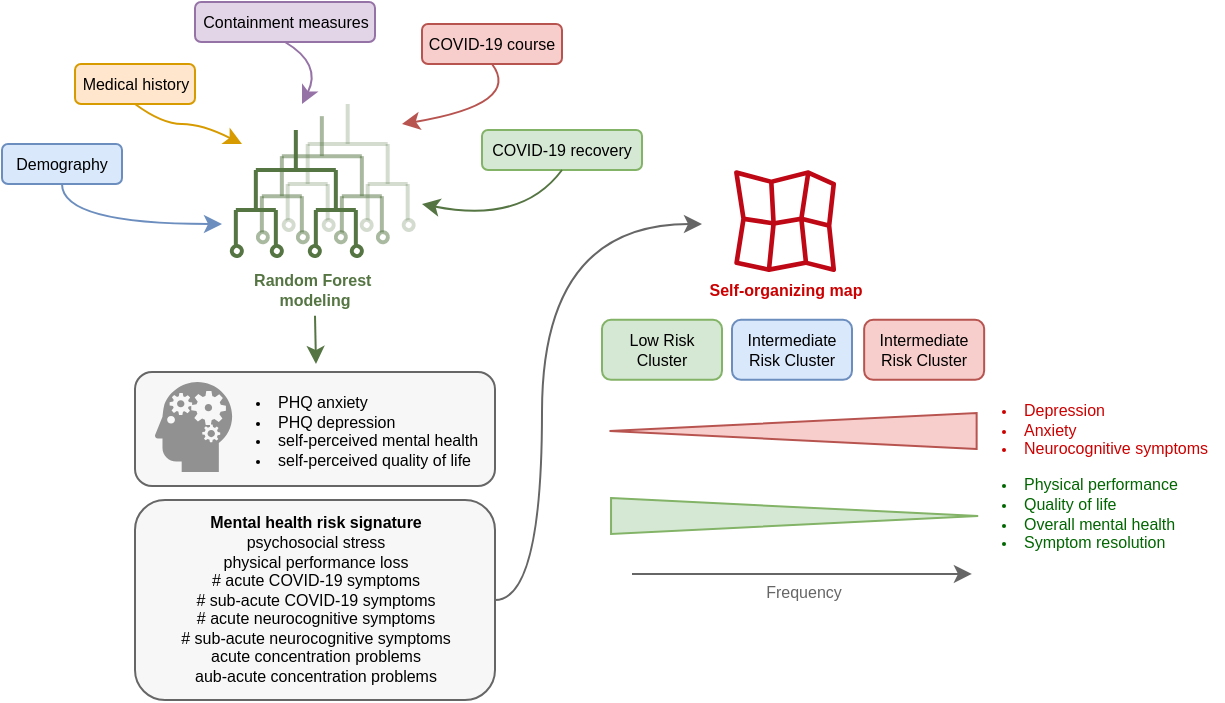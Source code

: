 <mxfile version="16.4.0" type="device"><diagram id="_gfZEdfz0mbNM9c1ulzt" name="Page-1"><mxGraphModel dx="1102" dy="865" grid="1" gridSize="10" guides="1" tooltips="1" connect="1" arrows="1" fold="1" page="1" pageScale="1" pageWidth="690" pageHeight="980" math="0" shadow="0"><root><mxCell id="0"/><mxCell id="1" parent="0"/><mxCell id="P1rOW_IP2DXqnvc5ZfNN-5" value="Demography" style="rounded=1;whiteSpace=wrap;html=1;fontSize=8;fillColor=#dae8fc;strokeColor=#6c8ebf;" vertex="1" parent="1"><mxGeometry x="45" y="80" width="60" height="20" as="geometry"/></mxCell><mxCell id="P1rOW_IP2DXqnvc5ZfNN-6" value="Medical history" style="rounded=1;whiteSpace=wrap;html=1;fontSize=8;fillColor=#ffe6cc;strokeColor=#d79b00;" vertex="1" parent="1"><mxGeometry x="81.5" y="40" width="60" height="20" as="geometry"/></mxCell><mxCell id="P1rOW_IP2DXqnvc5ZfNN-7" value="COVID-19 course" style="rounded=1;whiteSpace=wrap;html=1;fontSize=8;fillColor=#f8cecc;strokeColor=#b85450;" vertex="1" parent="1"><mxGeometry x="255" y="20" width="70" height="20" as="geometry"/></mxCell><mxCell id="P1rOW_IP2DXqnvc5ZfNN-8" value="COVID-19 recovery" style="rounded=1;whiteSpace=wrap;html=1;fontSize=8;fillColor=#d5e8d4;strokeColor=#82b366;" vertex="1" parent="1"><mxGeometry x="285" y="73" width="80" height="20" as="geometry"/></mxCell><mxCell id="P1rOW_IP2DXqnvc5ZfNN-64" value="" style="endArrow=none;html=1;rounded=0;fontSize=8;fontColor=#000000;strokeColor=#d79b00;curved=1;entryX=0.5;entryY=1;entryDx=0;entryDy=0;fillColor=#ffe6cc;endFill=0;startArrow=classic;startFill=1;" edge="1" parent="1" target="P1rOW_IP2DXqnvc5ZfNN-6"><mxGeometry width="50" height="50" relative="1" as="geometry"><mxPoint x="165" y="80" as="sourcePoint"/><mxPoint x="215" y="130" as="targetPoint"/><Array as="points"><mxPoint x="145" y="70"/><mxPoint x="125" y="70"/></Array></mxGeometry></mxCell><mxCell id="P1rOW_IP2DXqnvc5ZfNN-65" value="" style="endArrow=none;html=1;rounded=0;fontSize=8;fontColor=#000000;strokeColor=#b85450;curved=1;entryX=0.5;entryY=1;entryDx=0;entryDy=0;fillColor=#f8cecc;endFill=0;startArrow=classic;startFill=1;" edge="1" parent="1" target="P1rOW_IP2DXqnvc5ZfNN-7"><mxGeometry width="50" height="50" relative="1" as="geometry"><mxPoint x="245" y="70" as="sourcePoint"/><mxPoint x="215" y="130" as="targetPoint"/><Array as="points"><mxPoint x="305" y="60"/></Array></mxGeometry></mxCell><mxCell id="P1rOW_IP2DXqnvc5ZfNN-66" value="" style="endArrow=none;html=1;rounded=0;fontSize=8;fontColor=#000000;strokeColor=#557543;curved=1;startArrow=classic;startFill=1;entryX=0.5;entryY=1;entryDx=0;entryDy=0;" edge="1" parent="1" target="P1rOW_IP2DXqnvc5ZfNN-8"><mxGeometry width="50" height="50" relative="1" as="geometry"><mxPoint x="255" y="110" as="sourcePoint"/><mxPoint x="305" y="110" as="targetPoint"/><Array as="points"><mxPoint x="305" y="120"/></Array></mxGeometry></mxCell><mxCell id="P1rOW_IP2DXqnvc5ZfNN-67" value="Random Forest&amp;nbsp; modeling" style="text;html=1;strokeColor=none;fillColor=none;align=center;verticalAlign=middle;whiteSpace=wrap;rounded=0;shadow=0;sketch=0;fontSize=8;fontColor=#557543;fontStyle=1" vertex="1" parent="1"><mxGeometry x="168" y="137.92" width="67" height="30" as="geometry"/></mxCell><mxCell id="P1rOW_IP2DXqnvc5ZfNN-71" value="" style="group" vertex="1" connectable="0" parent="1"><mxGeometry x="111.5" y="191" width="180" height="68" as="geometry"/></mxCell><mxCell id="P1rOW_IP2DXqnvc5ZfNN-70" value="" style="rounded=1;whiteSpace=wrap;html=1;shadow=0;sketch=0;fontSize=8;fontColor=#000000;strokeColor=#666666;fillColor=#F7F7F7;" vertex="1" parent="P1rOW_IP2DXqnvc5ZfNN-71"><mxGeometry y="3" width="180" height="57" as="geometry"/></mxCell><mxCell id="P1rOW_IP2DXqnvc5ZfNN-68" value="" style="shape=mxgraph.signs.healthcare.mental_health;html=1;pointerEvents=1;fillColor=#919191;strokeColor=none;verticalLabelPosition=bottom;verticalAlign=top;align=center;shadow=0;sketch=0;fontSize=8;fontColor=#557543;aspect=fixed;" vertex="1" parent="P1rOW_IP2DXqnvc5ZfNN-71"><mxGeometry x="10" y="8" width="38.57" height="45" as="geometry"/></mxCell><mxCell id="P1rOW_IP2DXqnvc5ZfNN-69" value="&lt;div&gt;&lt;br&gt;&lt;/div&gt;&lt;ul&gt;&lt;li&gt;&lt;span&gt;PHQ anxiety&lt;/span&gt;&lt;/li&gt;&lt;li&gt;&lt;span&gt;PHQ depression&lt;/span&gt;&lt;/li&gt;&lt;li&gt;&lt;span&gt;self-perceived mental health&lt;/span&gt;&lt;/li&gt;&lt;li&gt;&lt;span&gt;self-perceived quality of life&lt;/span&gt;&lt;/li&gt;&lt;/ul&gt;" style="text;html=1;strokeColor=none;fillColor=none;align=left;verticalAlign=middle;whiteSpace=wrap;rounded=0;shadow=0;sketch=0;fontSize=8;fontColor=#000000;" vertex="1" parent="P1rOW_IP2DXqnvc5ZfNN-71"><mxGeometry x="29" y="4" width="150" height="47" as="geometry"/></mxCell><mxCell id="P1rOW_IP2DXqnvc5ZfNN-72" value="" style="endArrow=none;html=1;rounded=0;fontSize=8;fontColor=#000000;strokeColor=#6c8ebf;curved=1;entryX=0.5;entryY=1;entryDx=0;entryDy=0;fillColor=#dae8fc;endFill=0;startArrow=classic;startFill=1;" edge="1" parent="1" target="P1rOW_IP2DXqnvc5ZfNN-5"><mxGeometry width="50" height="50" relative="1" as="geometry"><mxPoint x="155" y="120" as="sourcePoint"/><mxPoint x="215" y="60" as="targetPoint"/><Array as="points"><mxPoint x="75" y="120"/></Array></mxGeometry></mxCell><mxCell id="P1rOW_IP2DXqnvc5ZfNN-73" value="" style="endArrow=classic;html=1;rounded=0;fontSize=8;fontColor=#000000;strokeColor=#557543;curved=1;exitX=0.5;exitY=1;exitDx=0;exitDy=0;" edge="1" parent="1"><mxGeometry width="50" height="50" relative="1" as="geometry"><mxPoint x="201.5" y="165.92" as="sourcePoint"/><mxPoint x="202" y="190" as="targetPoint"/></mxGeometry></mxCell><mxCell id="P1rOW_IP2DXqnvc5ZfNN-91" style="edgeStyle=orthogonalEdgeStyle;curved=1;rounded=0;comic=0;jumpStyle=sharp;orthogonalLoop=1;jettySize=auto;html=1;shadow=0;fontSize=8;fontColor=#CC0000;startArrow=none;startFill=0;endArrow=classic;endFill=1;strokeColor=#666666;strokeWidth=1;" edge="1" parent="1" source="P1rOW_IP2DXqnvc5ZfNN-74"><mxGeometry relative="1" as="geometry"><mxPoint x="395" y="120" as="targetPoint"/><Array as="points"><mxPoint x="315" y="308"/><mxPoint x="315" y="120"/></Array></mxGeometry></mxCell><mxCell id="P1rOW_IP2DXqnvc5ZfNN-74" value="&lt;b&gt;Mental health risk signature&lt;/b&gt;&lt;br&gt;psychosocial stress&lt;br&gt;physical performance loss&lt;br&gt;# acute COVID-19 symptoms&lt;br&gt;# sub-acute COVID-19 symptoms&lt;br&gt;# acute neurocognitive symptoms&lt;br&gt;# sub-acute neurocognitive symptoms&lt;br&gt;acute concentration problems&lt;br&gt;aub-acute concentration problems" style="rounded=1;whiteSpace=wrap;html=1;shadow=0;sketch=0;fontSize=8;fontColor=#000000;strokeColor=#666666;fillColor=#F7F7F7;" vertex="1" parent="1"><mxGeometry x="111.5" y="258" width="180" height="100" as="geometry"/></mxCell><mxCell id="P1rOW_IP2DXqnvc5ZfNN-76" value="Containment measures" style="rounded=1;whiteSpace=wrap;html=1;fontSize=8;fillColor=#e1d5e7;strokeColor=#9673a6;" vertex="1" parent="1"><mxGeometry x="141.5" y="9" width="90" height="20" as="geometry"/></mxCell><mxCell id="P1rOW_IP2DXqnvc5ZfNN-77" value="" style="endArrow=none;html=1;rounded=0;fontSize=8;fontColor=#000000;strokeColor=#9673a6;curved=1;entryX=0.5;entryY=1;entryDx=0;entryDy=0;fillColor=#e1d5e7;endFill=0;startArrow=classic;startFill=1;" edge="1" parent="1" target="P1rOW_IP2DXqnvc5ZfNN-76"><mxGeometry width="50" height="50" relative="1" as="geometry"><mxPoint x="195" y="60" as="sourcePoint"/><mxPoint x="215" y="30" as="targetPoint"/><Array as="points"><mxPoint x="205" y="40"/></Array></mxGeometry></mxCell><mxCell id="P1rOW_IP2DXqnvc5ZfNN-86" value="" style="group;strokeWidth=2;" vertex="1" connectable="0" parent="1"><mxGeometry x="159.005" y="60" width="92.75" height="76.915" as="geometry"/></mxCell><mxCell id="P1rOW_IP2DXqnvc5ZfNN-28" value="" style="group;strokeWidth=2;snapToPoint=1;comic=0;backgroundOutline=0;fixDash=1;" vertex="1" connectable="0" parent="P1rOW_IP2DXqnvc5ZfNN-86"><mxGeometry y="13" width="87.75" height="63.915" as="geometry"/></mxCell><mxCell id="P1rOW_IP2DXqnvc5ZfNN-12" value="" style="endArrow=none;html=1;rounded=0;fontSize=8;fontColor=#000000;fillColor=#d5e8d4;strokeColor=#557543;strokeWidth=2;snapToPoint=1;comic=0;backgroundOutline=0;fixDash=1;" edge="1" parent="P1rOW_IP2DXqnvc5ZfNN-28"><mxGeometry width="50" height="50" relative="1" as="geometry"><mxPoint x="12.915" y="20" as="sourcePoint"/><mxPoint x="52.915" y="20" as="targetPoint"/></mxGeometry></mxCell><mxCell id="P1rOW_IP2DXqnvc5ZfNN-13" value="" style="endArrow=none;html=1;rounded=0;fontSize=8;fontColor=#000000;fillColor=#d5e8d4;strokeColor=#557543;strokeWidth=2;snapToPoint=1;comic=0;backgroundOutline=0;fixDash=1;jumpStyle=sharp;" edge="1" parent="P1rOW_IP2DXqnvc5ZfNN-28"><mxGeometry width="50" height="50" relative="1" as="geometry"><mxPoint x="52.915" y="40" as="sourcePoint"/><mxPoint x="52.915" y="20" as="targetPoint"/></mxGeometry></mxCell><mxCell id="P1rOW_IP2DXqnvc5ZfNN-14" value="" style="endArrow=none;html=1;rounded=0;fontSize=8;fontColor=#000000;fillColor=#d5e8d4;strokeColor=#557543;strokeWidth=2;snapToPoint=1;comic=0;backgroundOutline=0;fixDash=1;" edge="1" parent="P1rOW_IP2DXqnvc5ZfNN-28"><mxGeometry width="50" height="50" relative="1" as="geometry"><mxPoint x="12.915" y="40" as="sourcePoint"/><mxPoint x="12.915" y="20" as="targetPoint"/></mxGeometry></mxCell><mxCell id="P1rOW_IP2DXqnvc5ZfNN-15" value="" style="endArrow=none;html=1;rounded=0;fontSize=8;fontColor=#000000;fillColor=#d5e8d4;strokeColor=#557543;strokeWidth=2;snapToPoint=1;comic=0;backgroundOutline=0;fixDash=1;" edge="1" parent="P1rOW_IP2DXqnvc5ZfNN-28"><mxGeometry width="50" height="50" relative="1" as="geometry"><mxPoint x="2.915" y="40" as="sourcePoint"/><mxPoint x="22.915" y="40" as="targetPoint"/></mxGeometry></mxCell><mxCell id="P1rOW_IP2DXqnvc5ZfNN-16" value="" style="endArrow=none;html=1;rounded=0;fontSize=8;fontColor=#000000;fillColor=#d5e8d4;strokeColor=#557543;strokeWidth=2;snapToPoint=1;comic=0;backgroundOutline=0;fixDash=1;" edge="1" parent="P1rOW_IP2DXqnvc5ZfNN-28"><mxGeometry width="50" height="50" relative="1" as="geometry"><mxPoint x="62.915" y="40" as="sourcePoint"/><mxPoint x="42.915" y="40" as="targetPoint"/></mxGeometry></mxCell><mxCell id="P1rOW_IP2DXqnvc5ZfNN-17" value="" style="endArrow=none;html=1;rounded=0;fontSize=8;fontColor=#000000;fillColor=#d5e8d4;strokeColor=#557543;strokeWidth=2;snapToPoint=1;comic=0;backgroundOutline=0;fixDash=1;" edge="1" parent="P1rOW_IP2DXqnvc5ZfNN-28"><mxGeometry width="50" height="50" relative="1" as="geometry"><mxPoint x="2.915" y="60" as="sourcePoint"/><mxPoint x="2.915" y="40" as="targetPoint"/></mxGeometry></mxCell><mxCell id="P1rOW_IP2DXqnvc5ZfNN-18" value="" style="endArrow=none;html=1;rounded=0;fontSize=8;fontColor=#000000;fillColor=#d5e8d4;strokeColor=#557543;strokeWidth=2;snapToPoint=1;comic=0;backgroundOutline=0;fixDash=1;" edge="1" parent="P1rOW_IP2DXqnvc5ZfNN-28"><mxGeometry width="50" height="50" relative="1" as="geometry"><mxPoint x="22.915" y="60" as="sourcePoint"/><mxPoint x="22.915" y="40" as="targetPoint"/></mxGeometry></mxCell><mxCell id="P1rOW_IP2DXqnvc5ZfNN-20" value="" style="endArrow=none;html=1;rounded=0;fontSize=8;fontColor=#000000;fillColor=#d5e8d4;strokeColor=#557543;strokeWidth=2;snapToPoint=1;comic=0;backgroundOutline=0;fixDash=1;" edge="1" parent="P1rOW_IP2DXqnvc5ZfNN-28"><mxGeometry width="50" height="50" relative="1" as="geometry"><mxPoint x="42.915" y="60" as="sourcePoint"/><mxPoint x="42.915" y="40" as="targetPoint"/></mxGeometry></mxCell><mxCell id="P1rOW_IP2DXqnvc5ZfNN-21" value="" style="endArrow=none;html=1;rounded=0;fontSize=8;fontColor=#000000;fillColor=#d5e8d4;strokeColor=#557543;strokeWidth=2;snapToPoint=1;comic=0;backgroundOutline=0;fixDash=1;" edge="1" parent="P1rOW_IP2DXqnvc5ZfNN-28"><mxGeometry width="50" height="50" relative="1" as="geometry"><mxPoint x="62.915" y="60" as="sourcePoint"/><mxPoint x="62.915" y="40" as="targetPoint"/></mxGeometry></mxCell><mxCell id="P1rOW_IP2DXqnvc5ZfNN-22" value="" style="endArrow=none;html=1;rounded=0;fontSize=8;fontColor=#000000;fillColor=#d5e8d4;strokeColor=#557543;strokeWidth=2;snapToPoint=1;comic=0;backgroundOutline=0;fixDash=1;" edge="1" parent="P1rOW_IP2DXqnvc5ZfNN-28"><mxGeometry width="50" height="50" relative="1" as="geometry"><mxPoint x="32.915" as="sourcePoint"/><mxPoint x="32.915" y="20" as="targetPoint"/></mxGeometry></mxCell><mxCell id="P1rOW_IP2DXqnvc5ZfNN-23" value="" style="ellipse;whiteSpace=wrap;html=1;aspect=fixed;fontSize=8;fillColor=#FFFFFF;rotation=120;strokeColor=#557543;strokeWidth=2;snapToPoint=1;comic=0;backgroundOutline=0;fixDash=1;" vertex="1" parent="P1rOW_IP2DXqnvc5ZfNN-28"><mxGeometry x="0.915" y="58" width="5" height="5" as="geometry"/></mxCell><mxCell id="P1rOW_IP2DXqnvc5ZfNN-25" value="" style="ellipse;whiteSpace=wrap;html=1;aspect=fixed;fontSize=8;fillColor=#FFFFFF;rotation=120;strokeColor=#557543;strokeWidth=2;snapToPoint=1;comic=0;backgroundOutline=0;fixDash=1;" vertex="1" parent="P1rOW_IP2DXqnvc5ZfNN-28"><mxGeometry x="20.915" y="58" width="5" height="5" as="geometry"/></mxCell><mxCell id="P1rOW_IP2DXqnvc5ZfNN-26" value="" style="ellipse;whiteSpace=wrap;html=1;aspect=fixed;fontSize=8;fillColor=#FFFFFF;rotation=120;strokeColor=#557543;strokeWidth=2;snapToPoint=1;comic=0;backgroundOutline=0;fixDash=1;" vertex="1" parent="P1rOW_IP2DXqnvc5ZfNN-28"><mxGeometry x="39.915" y="58" width="5" height="5" as="geometry"/></mxCell><mxCell id="P1rOW_IP2DXqnvc5ZfNN-27" value="" style="ellipse;whiteSpace=wrap;html=1;aspect=fixed;fontSize=8;fillColor=#FFFFFF;rotation=120;strokeColor=#557543;strokeWidth=2;snapToPoint=1;comic=0;backgroundOutline=0;fixDash=1;" vertex="1" parent="P1rOW_IP2DXqnvc5ZfNN-28"><mxGeometry x="60.915" y="58" width="5" height="5" as="geometry"/></mxCell><mxCell id="P1rOW_IP2DXqnvc5ZfNN-29" value="" style="group;strokeOpacity=50;fillOpacity=50;shadow=0;sketch=0;strokeWidth=2;snapToPoint=1;comic=0;backgroundOutline=0;fixDash=1;" vertex="1" connectable="0" parent="P1rOW_IP2DXqnvc5ZfNN-28"><mxGeometry x="13.0" y="-6.92" width="66.83" height="63.915" as="geometry"/></mxCell><mxCell id="P1rOW_IP2DXqnvc5ZfNN-30" value="" style="endArrow=none;html=1;rounded=0;fontSize=8;fontColor=#000000;fillColor=#d5e8d4;strokeColor=#557543;strokeOpacity=50;strokeWidth=2;snapToPoint=1;comic=0;backgroundOutline=0;fixDash=1;" edge="1" parent="P1rOW_IP2DXqnvc5ZfNN-29"><mxGeometry width="50" height="50" relative="1" as="geometry"><mxPoint x="12.915" y="20" as="sourcePoint"/><mxPoint x="52.915" y="20" as="targetPoint"/></mxGeometry></mxCell><mxCell id="P1rOW_IP2DXqnvc5ZfNN-31" value="" style="endArrow=none;html=1;rounded=0;fontSize=8;fontColor=#000000;fillColor=#d5e8d4;strokeColor=#557543;strokeOpacity=50;strokeWidth=2;snapToPoint=1;comic=0;backgroundOutline=0;fixDash=1;" edge="1" parent="P1rOW_IP2DXqnvc5ZfNN-29"><mxGeometry width="50" height="50" relative="1" as="geometry"><mxPoint x="52.915" y="40" as="sourcePoint"/><mxPoint x="52.915" y="20" as="targetPoint"/></mxGeometry></mxCell><mxCell id="P1rOW_IP2DXqnvc5ZfNN-32" value="" style="endArrow=none;html=1;rounded=0;fontSize=8;fontColor=#000000;fillColor=#d5e8d4;strokeColor=#557543;strokeOpacity=50;strokeWidth=2;snapToPoint=1;comic=0;backgroundOutline=0;fixDash=1;" edge="1" parent="P1rOW_IP2DXqnvc5ZfNN-29"><mxGeometry width="50" height="50" relative="1" as="geometry"><mxPoint x="12.915" y="40" as="sourcePoint"/><mxPoint x="12.915" y="20" as="targetPoint"/></mxGeometry></mxCell><mxCell id="P1rOW_IP2DXqnvc5ZfNN-33" value="" style="endArrow=none;html=1;rounded=0;fontSize=8;fontColor=#000000;fillColor=#d5e8d4;strokeColor=#557543;strokeOpacity=50;strokeWidth=2;snapToPoint=1;comic=0;backgroundOutline=0;fixDash=1;" edge="1" parent="P1rOW_IP2DXqnvc5ZfNN-29"><mxGeometry width="50" height="50" relative="1" as="geometry"><mxPoint x="2.915" y="40" as="sourcePoint"/><mxPoint x="22.915" y="40" as="targetPoint"/></mxGeometry></mxCell><mxCell id="P1rOW_IP2DXqnvc5ZfNN-34" value="" style="endArrow=none;html=1;rounded=0;fontSize=8;fontColor=#000000;fillColor=#d5e8d4;strokeColor=#557543;strokeOpacity=50;strokeWidth=2;snapToPoint=1;comic=0;backgroundOutline=0;fixDash=1;" edge="1" parent="P1rOW_IP2DXqnvc5ZfNN-29"><mxGeometry width="50" height="50" relative="1" as="geometry"><mxPoint x="62.915" y="40" as="sourcePoint"/><mxPoint x="42.915" y="40" as="targetPoint"/></mxGeometry></mxCell><mxCell id="P1rOW_IP2DXqnvc5ZfNN-35" value="" style="endArrow=none;html=1;rounded=0;fontSize=8;fontColor=#000000;fillColor=#d5e8d4;strokeColor=#557543;strokeOpacity=50;strokeWidth=2;snapToPoint=1;comic=0;backgroundOutline=0;fixDash=1;" edge="1" parent="P1rOW_IP2DXqnvc5ZfNN-29"><mxGeometry width="50" height="50" relative="1" as="geometry"><mxPoint x="2.915" y="60" as="sourcePoint"/><mxPoint x="2.915" y="40" as="targetPoint"/></mxGeometry></mxCell><mxCell id="P1rOW_IP2DXqnvc5ZfNN-36" value="" style="endArrow=none;html=1;rounded=0;fontSize=8;fontColor=#000000;fillColor=#d5e8d4;strokeColor=#557543;strokeOpacity=50;strokeWidth=2;snapToPoint=1;comic=0;backgroundOutline=0;fixDash=1;" edge="1" parent="P1rOW_IP2DXqnvc5ZfNN-29"><mxGeometry width="50" height="50" relative="1" as="geometry"><mxPoint x="22.915" y="60" as="sourcePoint"/><mxPoint x="22.915" y="40" as="targetPoint"/></mxGeometry></mxCell><mxCell id="P1rOW_IP2DXqnvc5ZfNN-37" value="" style="endArrow=none;html=1;rounded=0;fontSize=8;fontColor=#000000;fillColor=#d5e8d4;strokeColor=#557543;strokeOpacity=50;strokeWidth=2;snapToPoint=1;comic=0;backgroundOutline=0;fixDash=1;" edge="1" parent="P1rOW_IP2DXqnvc5ZfNN-29"><mxGeometry width="50" height="50" relative="1" as="geometry"><mxPoint x="42.915" y="60" as="sourcePoint"/><mxPoint x="42.915" y="40" as="targetPoint"/></mxGeometry></mxCell><mxCell id="P1rOW_IP2DXqnvc5ZfNN-38" value="" style="endArrow=none;html=1;rounded=0;fontSize=8;fontColor=#000000;fillColor=#d5e8d4;strokeColor=#557543;strokeOpacity=50;strokeWidth=2;snapToPoint=1;comic=0;backgroundOutline=0;fixDash=1;" edge="1" parent="P1rOW_IP2DXqnvc5ZfNN-29"><mxGeometry width="50" height="50" relative="1" as="geometry"><mxPoint x="62.915" y="60" as="sourcePoint"/><mxPoint x="62.915" y="40" as="targetPoint"/></mxGeometry></mxCell><mxCell id="P1rOW_IP2DXqnvc5ZfNN-39" value="" style="endArrow=none;html=1;rounded=0;fontSize=8;fontColor=#000000;fillColor=#d5e8d4;strokeColor=#557543;strokeOpacity=50;strokeWidth=2;snapToPoint=1;comic=0;backgroundOutline=0;fixDash=1;" edge="1" parent="P1rOW_IP2DXqnvc5ZfNN-29"><mxGeometry width="50" height="50" relative="1" as="geometry"><mxPoint x="32.915" as="sourcePoint"/><mxPoint x="32.915" y="20" as="targetPoint"/></mxGeometry></mxCell><mxCell id="P1rOW_IP2DXqnvc5ZfNN-40" value="" style="ellipse;whiteSpace=wrap;html=1;aspect=fixed;fontSize=8;fillColor=#FFFFFF;rotation=120;strokeColor=#557543;strokeOpacity=50;strokeWidth=2;snapToPoint=1;comic=0;backgroundOutline=0;fixDash=1;" vertex="1" parent="P1rOW_IP2DXqnvc5ZfNN-29"><mxGeometry x="0.915" y="58" width="5" height="5" as="geometry"/></mxCell><mxCell id="P1rOW_IP2DXqnvc5ZfNN-41" value="" style="ellipse;whiteSpace=wrap;html=1;aspect=fixed;fontSize=8;fillColor=#FFFFFF;rotation=120;strokeColor=#557543;strokeOpacity=50;strokeWidth=2;snapToPoint=1;comic=0;backgroundOutline=0;fixDash=1;" vertex="1" parent="P1rOW_IP2DXqnvc5ZfNN-29"><mxGeometry x="20.915" y="58" width="5" height="5" as="geometry"/></mxCell><mxCell id="P1rOW_IP2DXqnvc5ZfNN-42" value="" style="ellipse;whiteSpace=wrap;html=1;aspect=fixed;fontSize=8;fillColor=#FFFFFF;rotation=120;strokeColor=#557543;strokeOpacity=50;strokeWidth=2;snapToPoint=1;comic=0;backgroundOutline=0;fixDash=1;" vertex="1" parent="P1rOW_IP2DXqnvc5ZfNN-29"><mxGeometry x="39.915" y="58" width="5" height="5" as="geometry"/></mxCell><mxCell id="P1rOW_IP2DXqnvc5ZfNN-43" value="" style="ellipse;whiteSpace=wrap;html=1;aspect=fixed;fontSize=8;fillColor=#FFFFFF;rotation=120;strokeColor=#557543;strokeOpacity=50;strokeWidth=2;snapToPoint=1;comic=0;backgroundOutline=0;fixDash=1;" vertex="1" parent="P1rOW_IP2DXqnvc5ZfNN-29"><mxGeometry x="60.915" y="58" width="5" height="5" as="geometry"/></mxCell><mxCell id="P1rOW_IP2DXqnvc5ZfNN-46" value="" style="group;strokeOpacity=25;fillOpacity=50;shadow=0;sketch=0;strokeWidth=2;snapToPoint=1;comic=0;backgroundOutline=0;fixDash=1;" vertex="1" connectable="0" parent="P1rOW_IP2DXqnvc5ZfNN-86"><mxGeometry x="25.92" width="66.83" height="63.915" as="geometry"/></mxCell><mxCell id="P1rOW_IP2DXqnvc5ZfNN-47" value="" style="endArrow=none;html=1;rounded=0;fontSize=8;fontColor=#000000;fillColor=#d5e8d4;strokeColor=#557543;strokeOpacity=25;strokeWidth=2;snapToPoint=1;comic=0;backgroundOutline=0;fixDash=1;" edge="1" parent="P1rOW_IP2DXqnvc5ZfNN-46"><mxGeometry width="50" height="50" relative="1" as="geometry"><mxPoint x="12.915" y="20" as="sourcePoint"/><mxPoint x="52.915" y="20" as="targetPoint"/></mxGeometry></mxCell><mxCell id="P1rOW_IP2DXqnvc5ZfNN-48" value="" style="endArrow=none;html=1;rounded=0;fontSize=8;fontColor=#000000;fillColor=#d5e8d4;strokeColor=#557543;strokeOpacity=25;strokeWidth=2;snapToPoint=1;comic=0;backgroundOutline=0;fixDash=1;" edge="1" parent="P1rOW_IP2DXqnvc5ZfNN-46"><mxGeometry width="50" height="50" relative="1" as="geometry"><mxPoint x="52.915" y="40" as="sourcePoint"/><mxPoint x="52.915" y="20" as="targetPoint"/></mxGeometry></mxCell><mxCell id="P1rOW_IP2DXqnvc5ZfNN-49" value="" style="endArrow=none;html=1;rounded=0;fontSize=8;fontColor=#000000;fillColor=#d5e8d4;strokeColor=#557543;strokeOpacity=25;strokeWidth=2;snapToPoint=1;comic=0;backgroundOutline=0;fixDash=1;" edge="1" parent="P1rOW_IP2DXqnvc5ZfNN-46"><mxGeometry width="50" height="50" relative="1" as="geometry"><mxPoint x="12.915" y="40" as="sourcePoint"/><mxPoint x="12.915" y="20" as="targetPoint"/></mxGeometry></mxCell><mxCell id="P1rOW_IP2DXqnvc5ZfNN-50" value="" style="endArrow=none;html=1;rounded=0;fontSize=8;fontColor=#000000;fillColor=#d5e8d4;strokeColor=#557543;strokeOpacity=25;strokeWidth=2;snapToPoint=1;comic=0;backgroundOutline=0;fixDash=1;" edge="1" parent="P1rOW_IP2DXqnvc5ZfNN-46"><mxGeometry width="50" height="50" relative="1" as="geometry"><mxPoint x="2.915" y="40" as="sourcePoint"/><mxPoint x="22.915" y="40" as="targetPoint"/></mxGeometry></mxCell><mxCell id="P1rOW_IP2DXqnvc5ZfNN-51" value="" style="endArrow=none;html=1;rounded=0;fontSize=8;fontColor=#000000;fillColor=#d5e8d4;strokeColor=#557543;strokeOpacity=25;strokeWidth=2;snapToPoint=1;comic=0;backgroundOutline=0;fixDash=1;" edge="1" parent="P1rOW_IP2DXqnvc5ZfNN-46"><mxGeometry width="50" height="50" relative="1" as="geometry"><mxPoint x="62.915" y="40" as="sourcePoint"/><mxPoint x="42.915" y="40" as="targetPoint"/></mxGeometry></mxCell><mxCell id="P1rOW_IP2DXqnvc5ZfNN-52" value="" style="endArrow=none;html=1;rounded=0;fontSize=8;fontColor=#000000;fillColor=#d5e8d4;strokeColor=#557543;strokeOpacity=25;strokeWidth=2;snapToPoint=1;comic=0;backgroundOutline=0;fixDash=1;" edge="1" parent="P1rOW_IP2DXqnvc5ZfNN-46"><mxGeometry width="50" height="50" relative="1" as="geometry"><mxPoint x="2.915" y="60" as="sourcePoint"/><mxPoint x="2.915" y="40" as="targetPoint"/></mxGeometry></mxCell><mxCell id="P1rOW_IP2DXqnvc5ZfNN-53" value="" style="endArrow=none;html=1;rounded=0;fontSize=8;fontColor=#000000;fillColor=#d5e8d4;strokeColor=#557543;strokeOpacity=25;strokeWidth=2;snapToPoint=1;comic=0;backgroundOutline=0;fixDash=1;" edge="1" parent="P1rOW_IP2DXqnvc5ZfNN-46"><mxGeometry width="50" height="50" relative="1" as="geometry"><mxPoint x="22.915" y="60" as="sourcePoint"/><mxPoint x="22.915" y="40" as="targetPoint"/></mxGeometry></mxCell><mxCell id="P1rOW_IP2DXqnvc5ZfNN-54" value="" style="endArrow=none;html=1;rounded=0;fontSize=8;fontColor=#000000;fillColor=#d5e8d4;strokeColor=#557543;strokeOpacity=25;strokeWidth=2;snapToPoint=1;comic=0;backgroundOutline=0;fixDash=1;" edge="1" parent="P1rOW_IP2DXqnvc5ZfNN-46"><mxGeometry width="50" height="50" relative="1" as="geometry"><mxPoint x="42.915" y="60" as="sourcePoint"/><mxPoint x="42.915" y="40" as="targetPoint"/></mxGeometry></mxCell><mxCell id="P1rOW_IP2DXqnvc5ZfNN-55" value="" style="endArrow=none;html=1;rounded=0;fontSize=8;fontColor=#000000;fillColor=#d5e8d4;strokeColor=#557543;strokeOpacity=25;strokeWidth=2;snapToPoint=1;comic=0;backgroundOutline=0;fixDash=1;" edge="1" parent="P1rOW_IP2DXqnvc5ZfNN-46"><mxGeometry width="50" height="50" relative="1" as="geometry"><mxPoint x="62.915" y="60" as="sourcePoint"/><mxPoint x="62.915" y="40" as="targetPoint"/></mxGeometry></mxCell><mxCell id="P1rOW_IP2DXqnvc5ZfNN-56" value="" style="endArrow=none;html=1;rounded=0;fontSize=8;fontColor=#000000;fillColor=#d5e8d4;strokeColor=#557543;strokeOpacity=25;strokeWidth=2;snapToPoint=1;comic=0;backgroundOutline=0;fixDash=1;" edge="1" parent="P1rOW_IP2DXqnvc5ZfNN-46"><mxGeometry width="50" height="50" relative="1" as="geometry"><mxPoint x="32.915" as="sourcePoint"/><mxPoint x="32.915" y="20" as="targetPoint"/></mxGeometry></mxCell><mxCell id="P1rOW_IP2DXqnvc5ZfNN-57" value="" style="ellipse;whiteSpace=wrap;html=1;aspect=fixed;fontSize=8;fillColor=#FFFFFF;rotation=120;strokeColor=#557543;strokeOpacity=25;strokeWidth=2;snapToPoint=1;comic=0;backgroundOutline=0;fixDash=1;" vertex="1" parent="P1rOW_IP2DXqnvc5ZfNN-46"><mxGeometry x="0.915" y="58" width="5" height="5" as="geometry"/></mxCell><mxCell id="P1rOW_IP2DXqnvc5ZfNN-58" value="" style="ellipse;whiteSpace=wrap;html=1;aspect=fixed;fontSize=8;fillColor=#FFFFFF;rotation=120;strokeColor=#557543;strokeOpacity=25;strokeWidth=2;snapToPoint=1;comic=0;backgroundOutline=0;fixDash=1;" vertex="1" parent="P1rOW_IP2DXqnvc5ZfNN-46"><mxGeometry x="20.915" y="58" width="5" height="5" as="geometry"/></mxCell><mxCell id="P1rOW_IP2DXqnvc5ZfNN-59" value="" style="ellipse;whiteSpace=wrap;html=1;aspect=fixed;fontSize=8;fillColor=#FFFFFF;rotation=120;strokeColor=#557543;strokeOpacity=25;strokeWidth=2;snapToPoint=1;comic=0;backgroundOutline=0;fixDash=1;" vertex="1" parent="P1rOW_IP2DXqnvc5ZfNN-46"><mxGeometry x="39.915" y="58" width="5" height="5" as="geometry"/></mxCell><mxCell id="P1rOW_IP2DXqnvc5ZfNN-60" value="" style="ellipse;whiteSpace=wrap;html=1;aspect=fixed;fontSize=8;fillColor=#FFFFFF;rotation=120;strokeColor=#557543;strokeOpacity=25;strokeWidth=2;snapToPoint=1;comic=0;backgroundOutline=0;fixDash=1;" vertex="1" parent="P1rOW_IP2DXqnvc5ZfNN-46"><mxGeometry x="60.915" y="58" width="5" height="5" as="geometry"/></mxCell><mxCell id="P1rOW_IP2DXqnvc5ZfNN-88" value="" style="sketch=0;outlineConnect=0;fontColor=#232F3E;gradientColor=none;fillColor=#BF0816;strokeColor=none;dashed=0;verticalLabelPosition=bottom;verticalAlign=top;align=center;html=1;fontSize=12;fontStyle=0;aspect=fixed;shape=mxgraph.aws4.location_service_map;shadow=0;" vertex="1" parent="1"><mxGeometry x="411" y="93" width="51.08" height="51.08" as="geometry"/></mxCell><mxCell id="P1rOW_IP2DXqnvc5ZfNN-89" value="Self-organizing map" style="text;html=1;strokeColor=none;fillColor=none;align=center;verticalAlign=middle;whiteSpace=wrap;rounded=0;shadow=0;sketch=0;fontSize=8;fontColor=#CC0000;fontStyle=1" vertex="1" parent="1"><mxGeometry x="396.79" y="137.92" width="79.5" height="30" as="geometry"/></mxCell><mxCell id="P1rOW_IP2DXqnvc5ZfNN-98" value="" style="group" vertex="1" connectable="0" parent="1"><mxGeometry x="345" y="167.92" width="191.08" height="30" as="geometry"/></mxCell><mxCell id="P1rOW_IP2DXqnvc5ZfNN-92" value="Low Risk Cluster" style="rounded=1;whiteSpace=wrap;html=1;shadow=0;sketch=0;fontSize=8;strokeColor=#82b366;strokeWidth=1;fillColor=#d5e8d4;" vertex="1" parent="P1rOW_IP2DXqnvc5ZfNN-98"><mxGeometry width="60" height="30" as="geometry"/></mxCell><mxCell id="P1rOW_IP2DXqnvc5ZfNN-93" value="Intermediate Risk Cluster" style="rounded=1;whiteSpace=wrap;html=1;shadow=0;sketch=0;fontSize=8;strokeColor=#6c8ebf;strokeWidth=1;fillColor=#dae8fc;" vertex="1" parent="P1rOW_IP2DXqnvc5ZfNN-98"><mxGeometry x="65" width="60" height="30" as="geometry"/></mxCell><mxCell id="P1rOW_IP2DXqnvc5ZfNN-94" value="Intermediate Risk Cluster" style="rounded=1;whiteSpace=wrap;html=1;shadow=0;sketch=0;fontSize=8;strokeColor=#b85450;strokeWidth=1;fillColor=#f8cecc;" vertex="1" parent="P1rOW_IP2DXqnvc5ZfNN-98"><mxGeometry x="131.08" width="60" height="30" as="geometry"/></mxCell><mxCell id="P1rOW_IP2DXqnvc5ZfNN-99" value="" style="triangle;whiteSpace=wrap;html=1;shadow=0;sketch=0;fontSize=8;strokeColor=#b85450;strokeWidth=1;fillColor=#f8cecc;rotation=180;" vertex="1" parent="1"><mxGeometry x="348.76" y="214.5" width="183.56" height="18" as="geometry"/></mxCell><mxCell id="P1rOW_IP2DXqnvc5ZfNN-100" value="&lt;ul&gt;&lt;li&gt;&lt;font&gt;Depression&lt;/font&gt;&lt;/li&gt;&lt;li&gt;&lt;font&gt;Anxiety&lt;/font&gt;&lt;/li&gt;&lt;li&gt;&lt;font&gt;Neurocognitive symptoms&lt;/font&gt;&lt;/li&gt;&lt;/ul&gt;" style="text;html=1;strokeColor=none;fillColor=none;align=left;verticalAlign=middle;whiteSpace=wrap;rounded=0;shadow=0;sketch=0;fontSize=8;fontColor=#CC0000;" vertex="1" parent="1"><mxGeometry x="514" y="190" width="141.08" height="66" as="geometry"/></mxCell><mxCell id="P1rOW_IP2DXqnvc5ZfNN-101" value="" style="triangle;whiteSpace=wrap;html=1;shadow=0;sketch=0;fontSize=8;strokeColor=#82b366;strokeWidth=1;fillColor=#d5e8d4;rotation=0;" vertex="1" parent="1"><mxGeometry x="349.52" y="257" width="183.56" height="18" as="geometry"/></mxCell><mxCell id="P1rOW_IP2DXqnvc5ZfNN-102" value="&lt;ul&gt;&lt;li&gt;Physical performance&lt;/li&gt;&lt;li&gt;Quality of life&lt;/li&gt;&lt;li&gt;Overall mental health&lt;/li&gt;&lt;li&gt;Symptom resolution&lt;/li&gt;&lt;/ul&gt;" style="text;html=1;strokeColor=none;fillColor=none;align=left;verticalAlign=middle;whiteSpace=wrap;rounded=0;shadow=0;sketch=0;fontSize=8;fontColor=#006600;" vertex="1" parent="1"><mxGeometry x="514" y="232" width="141.08" height="66" as="geometry"/></mxCell><mxCell id="P1rOW_IP2DXqnvc5ZfNN-103" value="" style="endArrow=classic;html=1;rounded=0;shadow=0;comic=0;fontSize=8;fontColor=#CC0000;strokeColor=#666666;strokeWidth=1;curved=1;jumpStyle=sharp;entryX=0.113;entryY=1.03;entryDx=0;entryDy=0;entryPerimeter=0;" edge="1" parent="1"><mxGeometry width="50" height="50" relative="1" as="geometry"><mxPoint x="360" y="295" as="sourcePoint"/><mxPoint x="529.942" y="294.98" as="targetPoint"/></mxGeometry></mxCell><mxCell id="P1rOW_IP2DXqnvc5ZfNN-104" value="Frequency" style="text;html=1;strokeColor=none;fillColor=none;align=center;verticalAlign=middle;whiteSpace=wrap;rounded=0;shadow=0;sketch=0;fontSize=8;fontColor=#666666;" vertex="1" parent="1"><mxGeometry x="416.29" y="289" width="60" height="30" as="geometry"/></mxCell></root></mxGraphModel></diagram></mxfile>